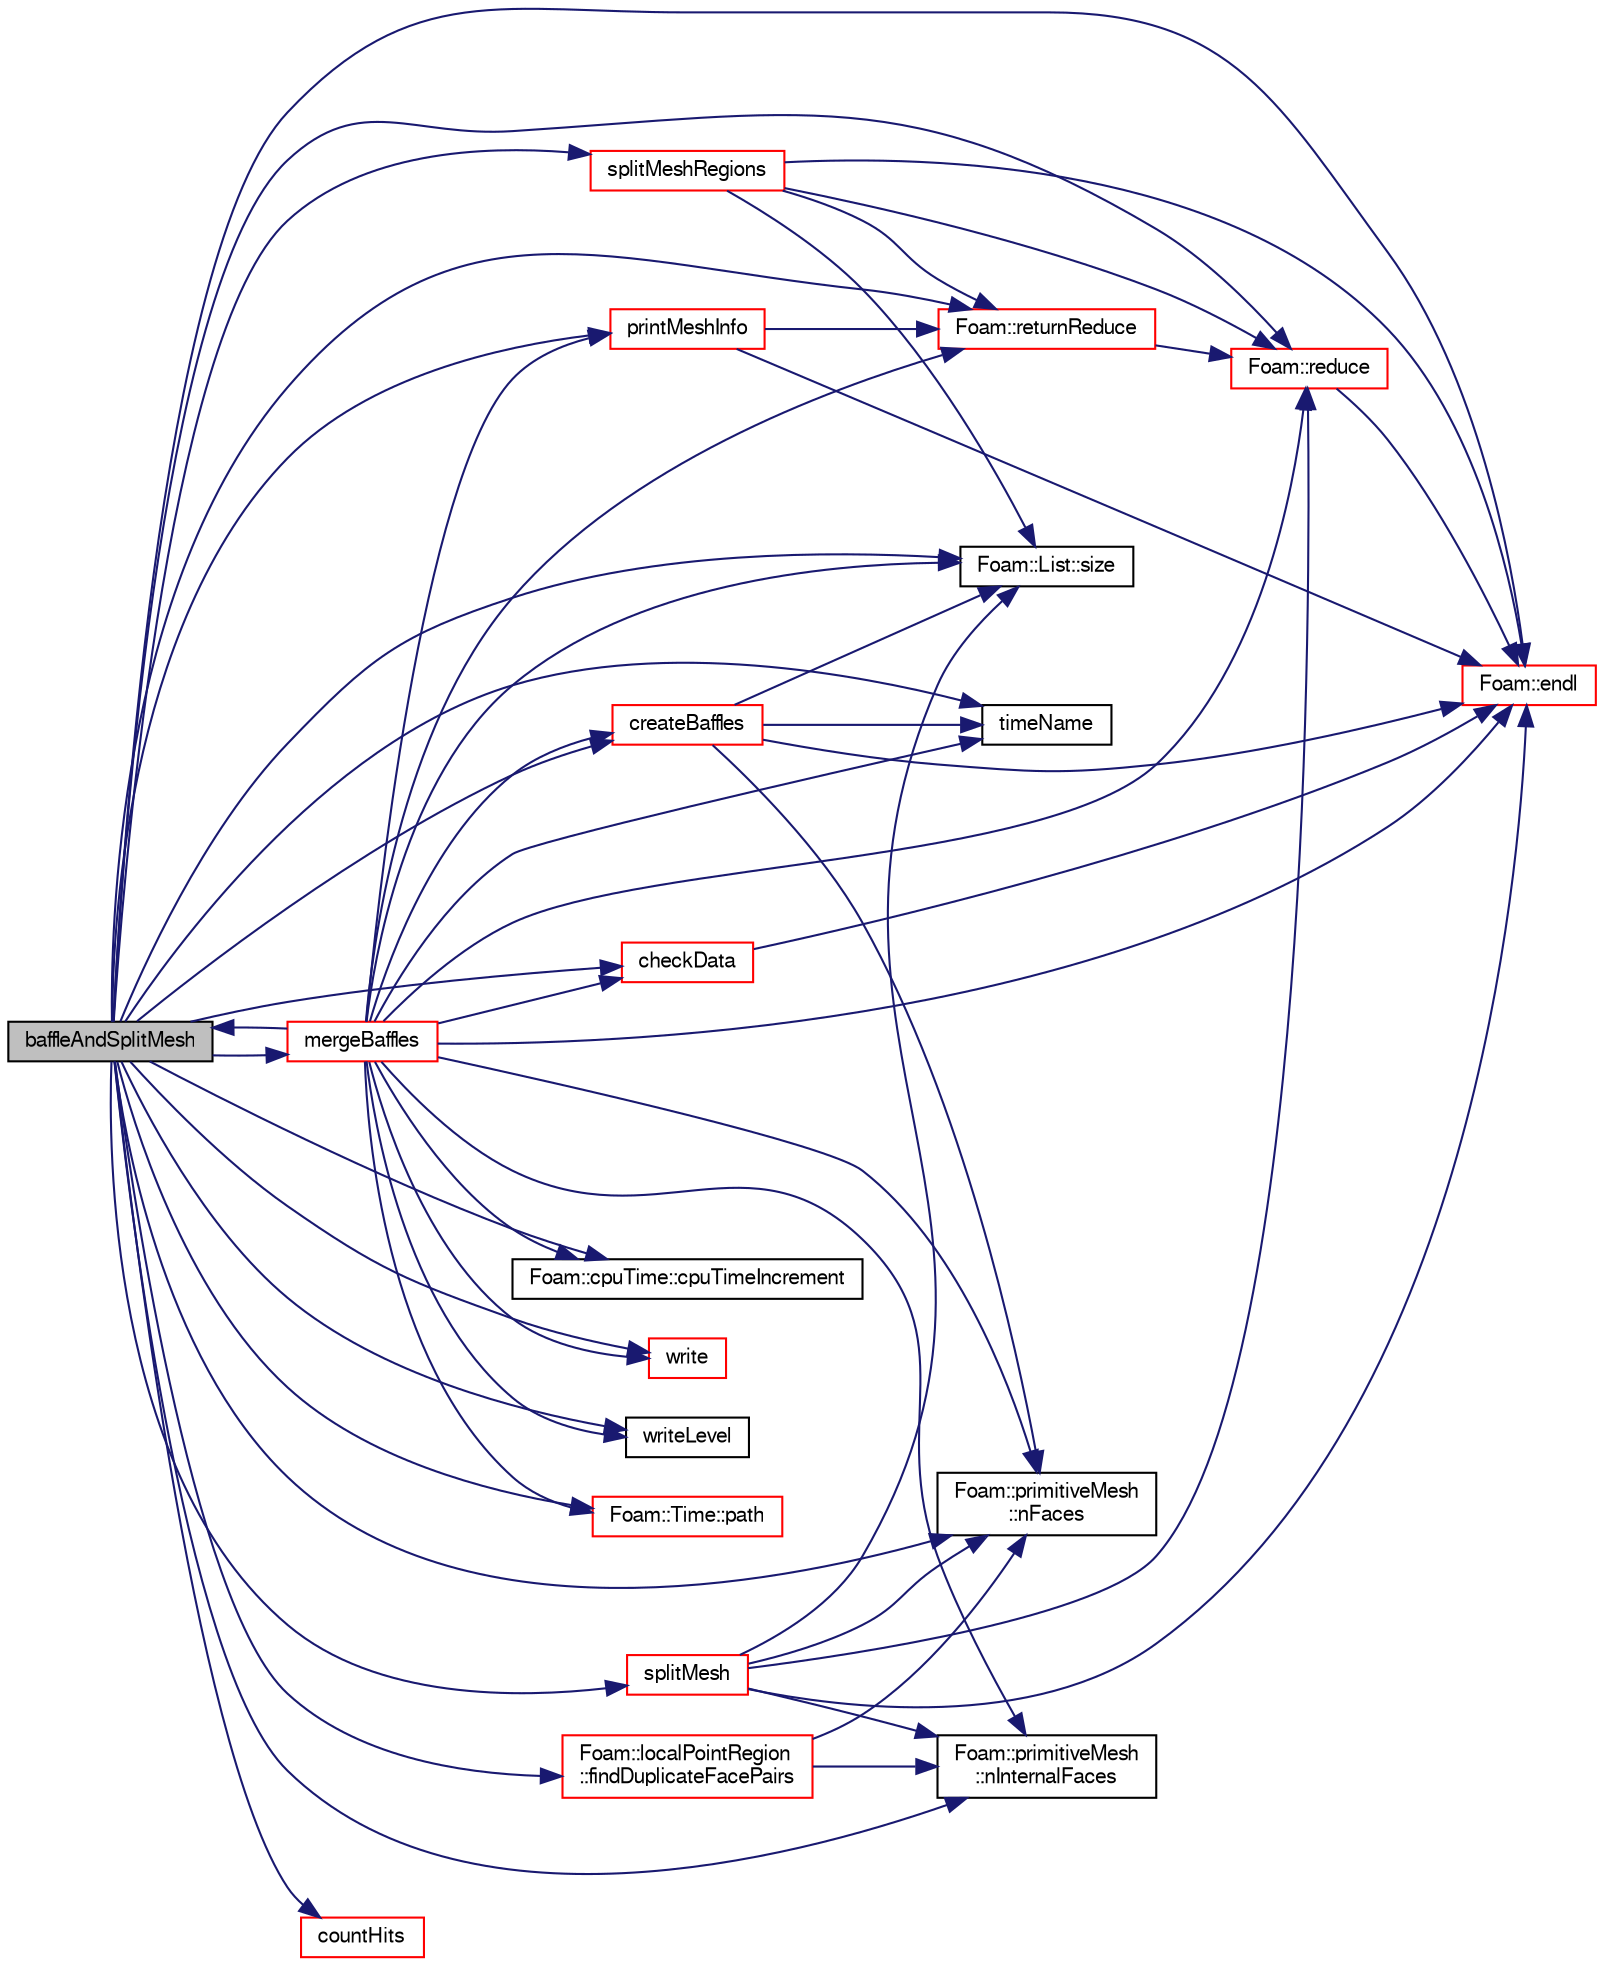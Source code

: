digraph "baffleAndSplitMesh"
{
  bgcolor="transparent";
  edge [fontname="FreeSans",fontsize="10",labelfontname="FreeSans",labelfontsize="10"];
  node [fontname="FreeSans",fontsize="10",shape=record];
  rankdir="LR";
  Node4097 [label="baffleAndSplitMesh",height=0.2,width=0.4,color="black", fillcolor="grey75", style="filled", fontcolor="black"];
  Node4097 -> Node4098 [color="midnightblue",fontsize="10",style="solid",fontname="FreeSans"];
  Node4098 [label="checkData",height=0.2,width=0.4,color="red",URL="$a24662.html#a2c4ac7a26c8a7aeb644c5d0f345f3f4e",tooltip="Debugging: check that all faces still obey start()>end() "];
  Node4098 -> Node4099 [color="midnightblue",fontsize="10",style="solid",fontname="FreeSans"];
  Node4099 [label="Foam::endl",height=0.2,width=0.4,color="red",URL="$a21124.html#a2db8fe02a0d3909e9351bb4275b23ce4",tooltip="Add newline and flush stream. "];
  Node4097 -> Node4492 [color="midnightblue",fontsize="10",style="solid",fontname="FreeSans"];
  Node4492 [label="countHits",height=0.2,width=0.4,color="red",URL="$a24662.html#a7cd5ded0ca6d51beecfd87930f375803",tooltip="Count number of intersections (local) "];
  Node4097 -> Node4697 [color="midnightblue",fontsize="10",style="solid",fontname="FreeSans"];
  Node4697 [label="Foam::cpuTime::cpuTimeIncrement",height=0.2,width=0.4,color="black",URL="$a28510.html#a4175329836735c8e826766a016455fa1",tooltip="Return CPU time (in seconds) since last call to cpuTimeIncrement() "];
  Node4097 -> Node4698 [color="midnightblue",fontsize="10",style="solid",fontname="FreeSans"];
  Node4698 [label="createBaffles",height=0.2,width=0.4,color="red",URL="$a24662.html#adf59ba1ba1060862e3274059692eea57",tooltip="Create baffle for every internal face where ownPatch != -1. "];
  Node4698 -> Node4192 [color="midnightblue",fontsize="10",style="solid",fontname="FreeSans"];
  Node4192 [label="Foam::List::size",height=0.2,width=0.4,color="black",URL="$a25694.html#a8a5f6fa29bd4b500caf186f60245b384",tooltip="Override size to be inconsistent with allocated storage. "];
  Node4698 -> Node4103 [color="midnightblue",fontsize="10",style="solid",fontname="FreeSans"];
  Node4103 [label="Foam::primitiveMesh\l::nFaces",height=0.2,width=0.4,color="black",URL="$a27530.html#abe602c985a3c9ffa67176e969e77ca6f"];
  Node4698 -> Node4099 [color="midnightblue",fontsize="10",style="solid",fontname="FreeSans"];
  Node4698 -> Node4743 [color="midnightblue",fontsize="10",style="solid",fontname="FreeSans"];
  Node4743 [label="timeName",height=0.2,width=0.4,color="black",URL="$a24662.html#a90eec0cafc50ed7b6fbbfffe2c5df974",tooltip="Replacement for Time::timeName() : return oldInstance (if. "];
  Node4097 -> Node4099 [color="midnightblue",fontsize="10",style="solid",fontname="FreeSans"];
  Node4097 -> Node4478 [color="midnightblue",fontsize="10",style="solid",fontname="FreeSans"];
  Node4478 [label="Foam::localPointRegion\l::findDuplicateFacePairs",height=0.2,width=0.4,color="red",URL="$a25198.html#ada4b8f94bf6f76d8d4342d0d169ce358",tooltip="Helper routine to find all baffles (two boundary faces. "];
  Node4478 -> Node4103 [color="midnightblue",fontsize="10",style="solid",fontname="FreeSans"];
  Node4478 -> Node4104 [color="midnightblue",fontsize="10",style="solid",fontname="FreeSans"];
  Node4104 [label="Foam::primitiveMesh\l::nInternalFaces",height=0.2,width=0.4,color="black",URL="$a27530.html#aa6c7965af1f30d16d9125deb981cbdb0"];
  Node4097 -> Node4748 [color="midnightblue",fontsize="10",style="solid",fontname="FreeSans"];
  Node4748 [label="mergeBaffles",height=0.2,width=0.4,color="red",URL="$a24662.html#aa959f1ef1377d3a4eaac5ff099280e50",tooltip="Merge baffles. Gets pairs of faces. "];
  Node4748 -> Node4743 [color="midnightblue",fontsize="10",style="solid",fontname="FreeSans"];
  Node4748 -> Node4192 [color="midnightblue",fontsize="10",style="solid",fontname="FreeSans"];
  Node4748 -> Node4104 [color="midnightblue",fontsize="10",style="solid",fontname="FreeSans"];
  Node4748 -> Node4103 [color="midnightblue",fontsize="10",style="solid",fontname="FreeSans"];
  Node4748 -> Node4099 [color="midnightblue",fontsize="10",style="solid",fontname="FreeSans"];
  Node4748 -> Node4551 [color="midnightblue",fontsize="10",style="solid",fontname="FreeSans"];
  Node4551 [label="Foam::returnReduce",height=0.2,width=0.4,color="red",URL="$a21124.html#a8d528a67d2a9c6fe4fb94bc86872624b"];
  Node4551 -> Node4189 [color="midnightblue",fontsize="10",style="solid",fontname="FreeSans"];
  Node4189 [label="Foam::reduce",height=0.2,width=0.4,color="red",URL="$a21124.html#a7ffd6af4acc2eb9ba72ee296b5ecda23"];
  Node4189 -> Node4099 [color="midnightblue",fontsize="10",style="solid",fontname="FreeSans"];
  Node4748 -> Node4697 [color="midnightblue",fontsize="10",style="solid",fontname="FreeSans"];
  Node4748 -> Node4698 [color="midnightblue",fontsize="10",style="solid",fontname="FreeSans"];
  Node4748 -> Node4098 [color="midnightblue",fontsize="10",style="solid",fontname="FreeSans"];
  Node4748 -> Node4808 [color="midnightblue",fontsize="10",style="solid",fontname="FreeSans"];
  Node4808 [label="printMeshInfo",height=0.2,width=0.4,color="red",URL="$a24662.html#a5f2793031a24693c73d09dfecd26debb",tooltip="Print some mesh stats. "];
  Node4808 -> Node4099 [color="midnightblue",fontsize="10",style="solid",fontname="FreeSans"];
  Node4808 -> Node4551 [color="midnightblue",fontsize="10",style="solid",fontname="FreeSans"];
  Node4748 -> Node4864 [color="midnightblue",fontsize="10",style="solid",fontname="FreeSans"];
  Node4864 [label="write",height=0.2,width=0.4,color="red",URL="$a24662.html#ad48b7b943e88478c15879659cce7aebc",tooltip="Write mesh and all data. "];
  Node4748 -> Node4873 [color="midnightblue",fontsize="10",style="solid",fontname="FreeSans"];
  Node4873 [label="writeLevel",height=0.2,width=0.4,color="black",URL="$a24662.html#aeffc4049f055c08fd23bede34d7a1d0b",tooltip="Get/set write level. "];
  Node4748 -> Node4874 [color="midnightblue",fontsize="10",style="solid",fontname="FreeSans"];
  Node4874 [label="Foam::Time::path",height=0.2,width=0.4,color="red",URL="$a26350.html#a3a68a482f9904838898709bec94fedc5",tooltip="Return path. "];
  Node4748 -> Node4189 [color="midnightblue",fontsize="10",style="solid",fontname="FreeSans"];
  Node4748 -> Node4097 [color="midnightblue",fontsize="10",style="solid",fontname="FreeSans"];
  Node4097 -> Node4103 [color="midnightblue",fontsize="10",style="solid",fontname="FreeSans"];
  Node4097 -> Node4104 [color="midnightblue",fontsize="10",style="solid",fontname="FreeSans"];
  Node4097 -> Node4874 [color="midnightblue",fontsize="10",style="solid",fontname="FreeSans"];
  Node4097 -> Node4808 [color="midnightblue",fontsize="10",style="solid",fontname="FreeSans"];
  Node4097 -> Node4189 [color="midnightblue",fontsize="10",style="solid",fontname="FreeSans"];
  Node4097 -> Node4551 [color="midnightblue",fontsize="10",style="solid",fontname="FreeSans"];
  Node4097 -> Node4192 [color="midnightblue",fontsize="10",style="solid",fontname="FreeSans"];
  Node4097 -> Node4893 [color="midnightblue",fontsize="10",style="solid",fontname="FreeSans"];
  Node4893 [label="splitMesh",height=0.2,width=0.4,color="red",URL="$a24662.html#a08f4ea0b833b94c474aa41d492a55d31",tooltip="Split off (with optional buffer layers) unreachable areas. "];
  Node4893 -> Node4103 [color="midnightblue",fontsize="10",style="solid",fontname="FreeSans"];
  Node4893 -> Node4104 [color="midnightblue",fontsize="10",style="solid",fontname="FreeSans"];
  Node4893 -> Node4099 [color="midnightblue",fontsize="10",style="solid",fontname="FreeSans"];
  Node4893 -> Node4192 [color="midnightblue",fontsize="10",style="solid",fontname="FreeSans"];
  Node4893 -> Node4189 [color="midnightblue",fontsize="10",style="solid",fontname="FreeSans"];
  Node4097 -> Node4782 [color="midnightblue",fontsize="10",style="solid",fontname="FreeSans"];
  Node4782 [label="splitMeshRegions",height=0.2,width=0.4,color="red",URL="$a24662.html#abb4c189f35ecf6727f0bd93924cdfafa",tooltip="Split mesh. Keep part containing point. "];
  Node4782 -> Node4192 [color="midnightblue",fontsize="10",style="solid",fontname="FreeSans"];
  Node4782 -> Node4189 [color="midnightblue",fontsize="10",style="solid",fontname="FreeSans"];
  Node4782 -> Node4099 [color="midnightblue",fontsize="10",style="solid",fontname="FreeSans"];
  Node4782 -> Node4551 [color="midnightblue",fontsize="10",style="solid",fontname="FreeSans"];
  Node4097 -> Node4743 [color="midnightblue",fontsize="10",style="solid",fontname="FreeSans"];
  Node4097 -> Node4864 [color="midnightblue",fontsize="10",style="solid",fontname="FreeSans"];
  Node4097 -> Node4873 [color="midnightblue",fontsize="10",style="solid",fontname="FreeSans"];
}
